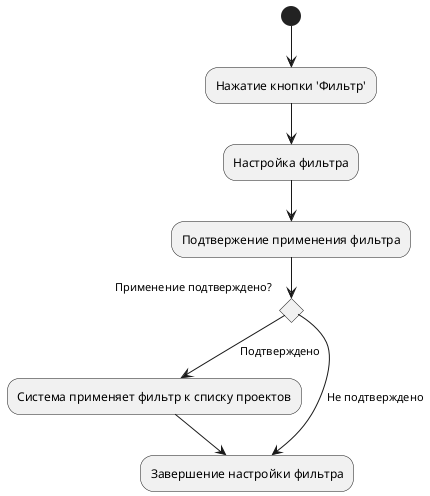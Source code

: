 @startuml
(*) --> "Нажатие кнопки 'Фильтр'"
--> "Настройка фильтра"
--> "Подтвержение применения фильтра"
if "Применение подтверждено?" then
  --> [Подтверждено] "Система применяет фильтр к списку проектов"
  --> "Завершение настройки фильтра"
else
  --> [Не подтверждено] "Завершение настройки фильтра"
endif
@enduml